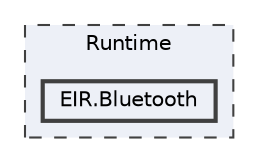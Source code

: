 digraph "Runtime/EIR.Bluetooth"
{
 // LATEX_PDF_SIZE
  bgcolor="transparent";
  edge [fontname=Helvetica,fontsize=10,labelfontname=Helvetica,labelfontsize=10];
  node [fontname=Helvetica,fontsize=10,shape=box,height=0.2,width=0.4];
  compound=true
  subgraph clusterdir_4f6666a8f2ab10bc970eb7559668f031 {
    graph [ bgcolor="#edf0f7", pencolor="grey25", label="Runtime", fontname=Helvetica,fontsize=10 style="filled,dashed", URL="dir_4f6666a8f2ab10bc970eb7559668f031.html",tooltip=""]
  dir_e1004d366e3c558e73fe47bf19b3b42d [label="EIR.Bluetooth", fillcolor="#edf0f7", color="grey25", style="filled,bold", URL="dir_e1004d366e3c558e73fe47bf19b3b42d.html",tooltip=""];
  }
}
